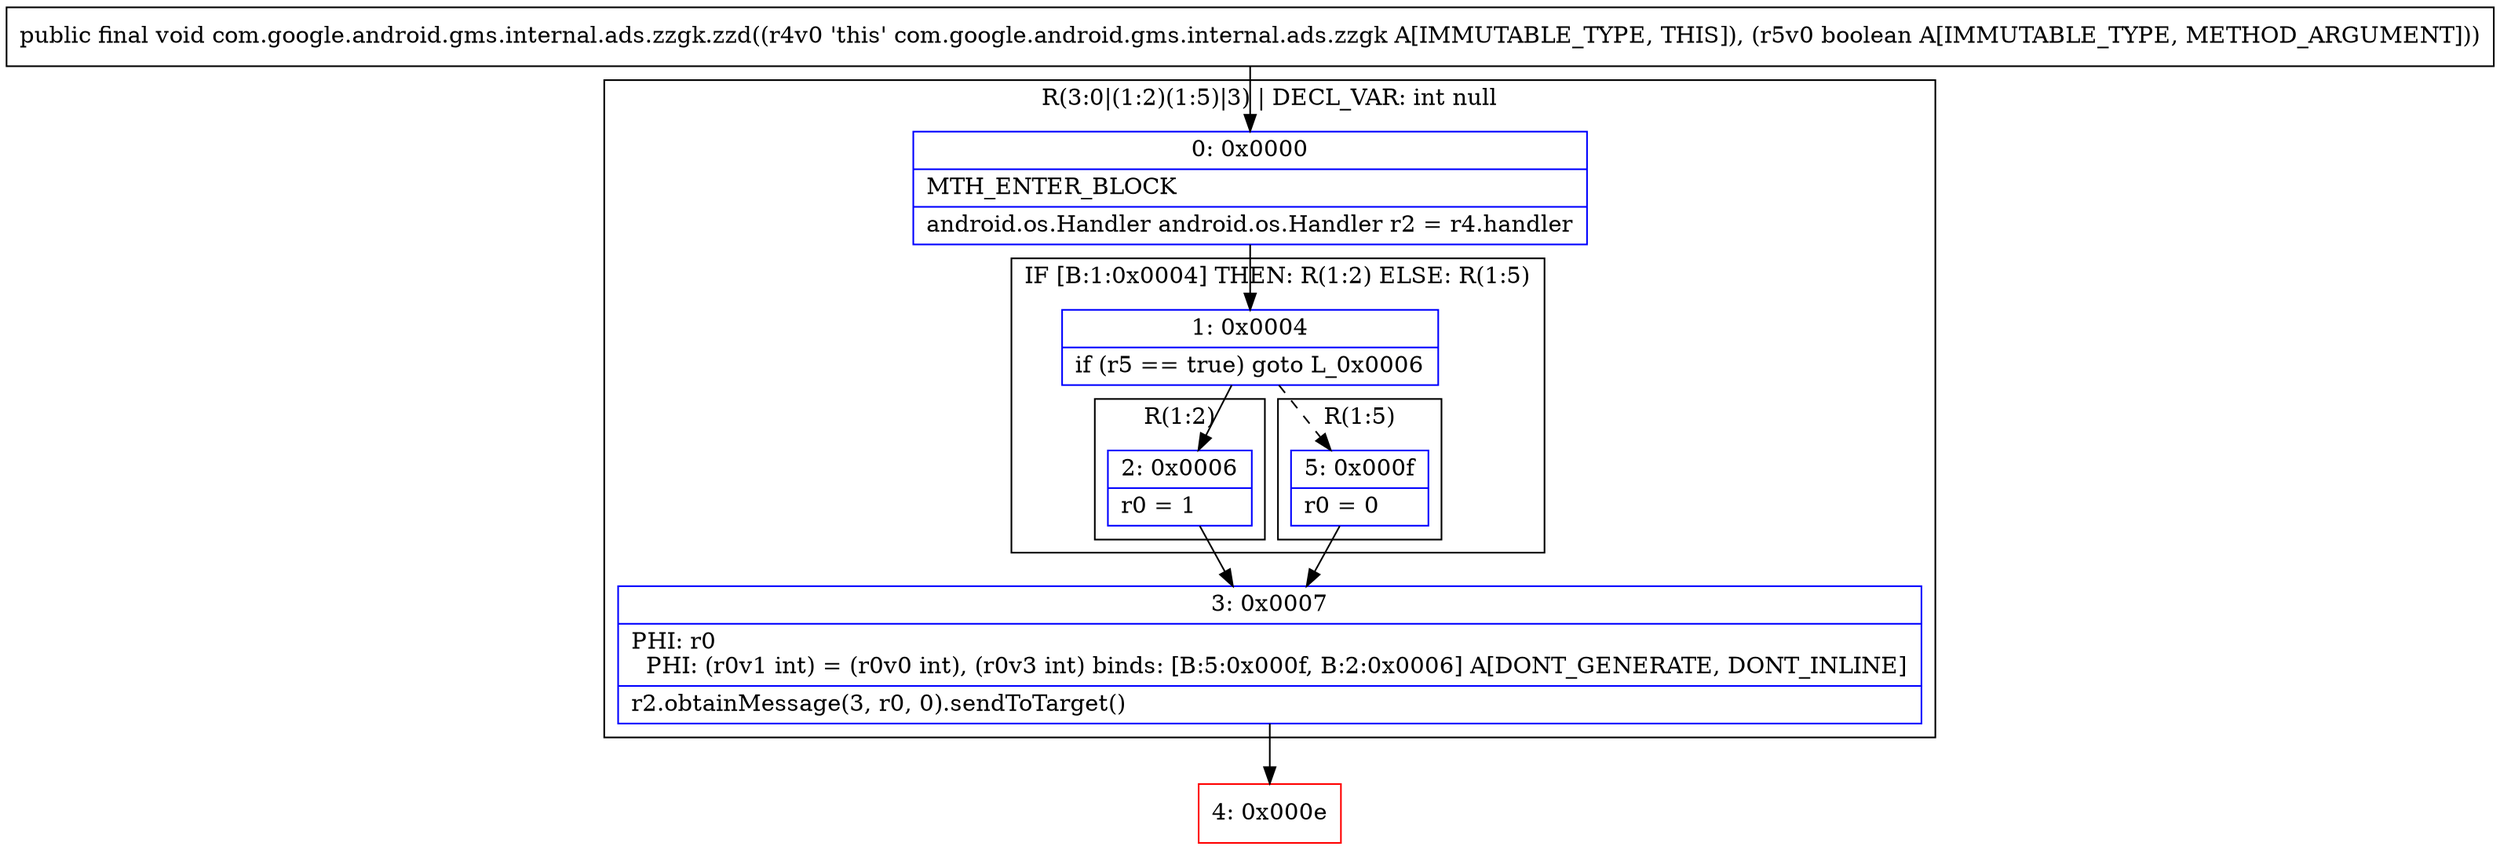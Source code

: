 digraph "CFG forcom.google.android.gms.internal.ads.zzgk.zzd(Z)V" {
subgraph cluster_Region_913501999 {
label = "R(3:0|(1:2)(1:5)|3) | DECL_VAR: int null\l";
node [shape=record,color=blue];
Node_0 [shape=record,label="{0\:\ 0x0000|MTH_ENTER_BLOCK\l|android.os.Handler android.os.Handler r2 = r4.handler\l}"];
subgraph cluster_IfRegion_422866406 {
label = "IF [B:1:0x0004] THEN: R(1:2) ELSE: R(1:5)";
node [shape=record,color=blue];
Node_1 [shape=record,label="{1\:\ 0x0004|if (r5 == true) goto L_0x0006\l}"];
subgraph cluster_Region_454882232 {
label = "R(1:2)";
node [shape=record,color=blue];
Node_2 [shape=record,label="{2\:\ 0x0006|r0 = 1\l}"];
}
subgraph cluster_Region_546010750 {
label = "R(1:5)";
node [shape=record,color=blue];
Node_5 [shape=record,label="{5\:\ 0x000f|r0 = 0\l}"];
}
}
Node_3 [shape=record,label="{3\:\ 0x0007|PHI: r0 \l  PHI: (r0v1 int) = (r0v0 int), (r0v3 int) binds: [B:5:0x000f, B:2:0x0006] A[DONT_GENERATE, DONT_INLINE]\l|r2.obtainMessage(3, r0, 0).sendToTarget()\l}"];
}
Node_4 [shape=record,color=red,label="{4\:\ 0x000e}"];
MethodNode[shape=record,label="{public final void com.google.android.gms.internal.ads.zzgk.zzd((r4v0 'this' com.google.android.gms.internal.ads.zzgk A[IMMUTABLE_TYPE, THIS]), (r5v0 boolean A[IMMUTABLE_TYPE, METHOD_ARGUMENT])) }"];
MethodNode -> Node_0;
Node_0 -> Node_1;
Node_1 -> Node_2;
Node_1 -> Node_5[style=dashed];
Node_2 -> Node_3;
Node_5 -> Node_3;
Node_3 -> Node_4;
}

